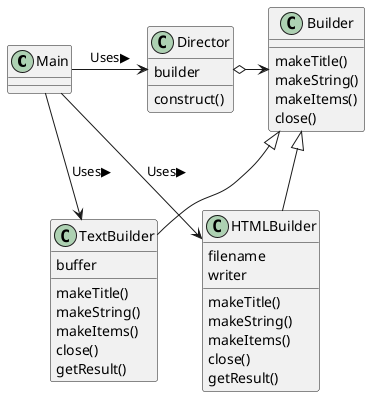 @startuml

class Main {

}

class Director {
  builder
  construct()
}

class Builder {
  makeTitle()
  makeString()
  makeItems()
  close()
}

class TextBuilder {
  buffer
  makeTitle()
  makeString()
  makeItems()
  close()
  getResult()
}

class HTMLBuilder {
  filename
  writer
  makeTitle()
  makeString()
  makeItems()
  close()
  getResult()
}

Main -r-> Director : Uses▶︎
Director o-r-> Builder
TextBuilder -u-|> Builder
HTMLBuilder -u-|> Builder
Main -d-> TextBuilder : Uses▶︎
Main -d-> HTMLBuilder : Uses▶︎

@enduml
